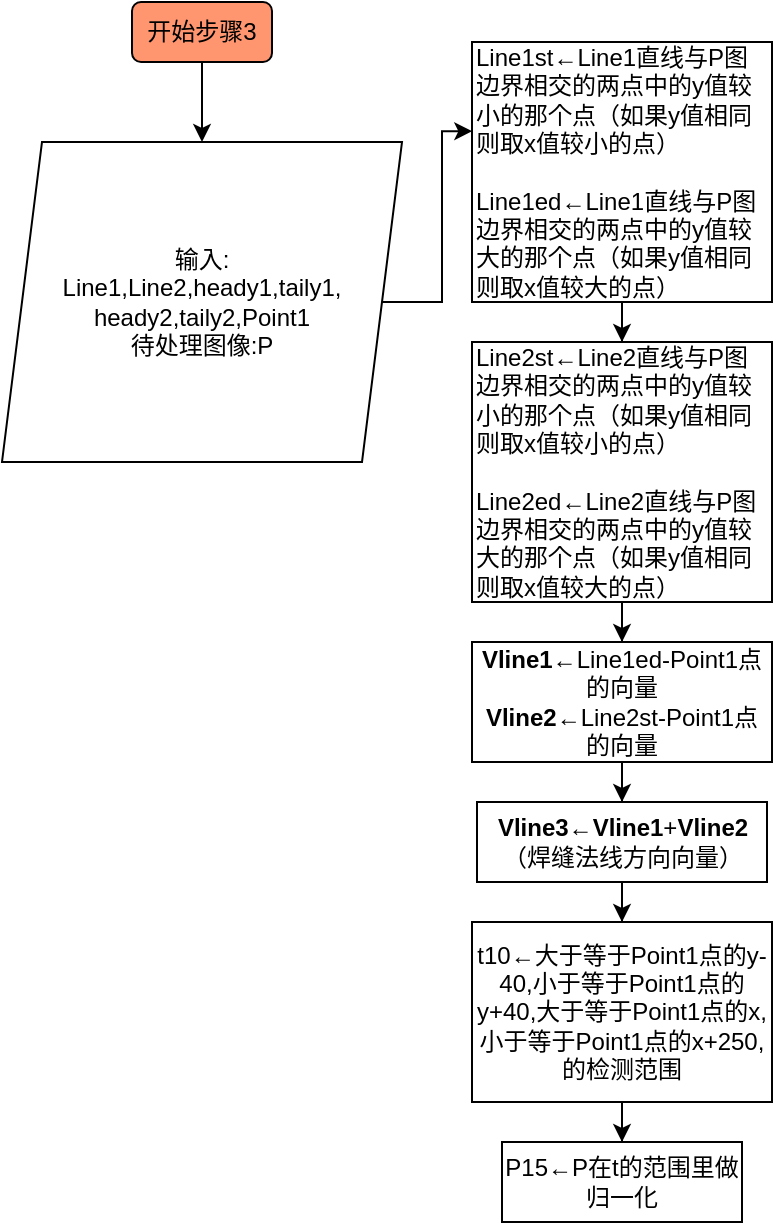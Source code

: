 <mxfile version="20.8.13" type="github">
  <diagram name="第 1 页" id="rETTcwL7LsP54SnjjD1j">
    <mxGraphModel dx="724" dy="401" grid="1" gridSize="10" guides="1" tooltips="1" connect="1" arrows="1" fold="1" page="1" pageScale="1" pageWidth="827" pageHeight="1169" math="0" shadow="0">
      <root>
        <mxCell id="0" />
        <mxCell id="1" parent="0" />
        <mxCell id="cih99ucHB3GzwZgFhCS5-3" value="" style="edgeStyle=orthogonalEdgeStyle;rounded=0;orthogonalLoop=1;jettySize=auto;html=1;" edge="1" parent="1" source="cih99ucHB3GzwZgFhCS5-1" target="cih99ucHB3GzwZgFhCS5-2">
          <mxGeometry relative="1" as="geometry" />
        </mxCell>
        <mxCell id="cih99ucHB3GzwZgFhCS5-1" value="开始步骤3" style="rounded=1;whiteSpace=wrap;html=1;fillColor=#FF9670;" vertex="1" parent="1">
          <mxGeometry x="70" y="10" width="70" height="30" as="geometry" />
        </mxCell>
        <mxCell id="cih99ucHB3GzwZgFhCS5-9" style="edgeStyle=orthogonalEdgeStyle;rounded=0;orthogonalLoop=1;jettySize=auto;html=1;entryX=0.001;entryY=0.343;entryDx=0;entryDy=0;entryPerimeter=0;" edge="1" parent="1" source="cih99ucHB3GzwZgFhCS5-2" target="cih99ucHB3GzwZgFhCS5-6">
          <mxGeometry relative="1" as="geometry" />
        </mxCell>
        <mxCell id="cih99ucHB3GzwZgFhCS5-2" value="输入:&lt;br&gt;Line1,Line2,heady1,taily1,&lt;br&gt;heady2,taily2,Point1&lt;br&gt;待处理图像:P" style="shape=parallelogram;perimeter=parallelogramPerimeter;whiteSpace=wrap;html=1;fixedSize=1;" vertex="1" parent="1">
          <mxGeometry x="5" y="80" width="200" height="160" as="geometry" />
        </mxCell>
        <mxCell id="cih99ucHB3GzwZgFhCS5-10" value="" style="edgeStyle=orthogonalEdgeStyle;rounded=0;orthogonalLoop=1;jettySize=auto;html=1;" edge="1" parent="1" source="cih99ucHB3GzwZgFhCS5-6" target="cih99ucHB3GzwZgFhCS5-8">
          <mxGeometry relative="1" as="geometry" />
        </mxCell>
        <mxCell id="cih99ucHB3GzwZgFhCS5-6" value="Line1st←Line1直线与P图边界相交的两点中的y值较小的那个点（如果y值相同则取x值较小的点）&lt;br&gt;&lt;br&gt;Line1ed←Line1直线与P图边界相交的两点中的y值较大的那个点（如果y值相同则取x值较大的点）" style="rounded=0;whiteSpace=wrap;html=1;align=left;" vertex="1" parent="1">
          <mxGeometry x="240" y="30" width="150" height="130" as="geometry" />
        </mxCell>
        <mxCell id="cih99ucHB3GzwZgFhCS5-12" value="" style="edgeStyle=orthogonalEdgeStyle;rounded=0;orthogonalLoop=1;jettySize=auto;html=1;" edge="1" parent="1" source="cih99ucHB3GzwZgFhCS5-8" target="cih99ucHB3GzwZgFhCS5-11">
          <mxGeometry relative="1" as="geometry" />
        </mxCell>
        <mxCell id="cih99ucHB3GzwZgFhCS5-8" value="Line2st←Line2直线与P图边界相交的两点中的y值较小的那个点（如果y值相同则取x值较小的点）&lt;br&gt;&lt;br&gt;Line2ed←Line2直线与P图边界相交的两点中的y值较大的那个点（如果y值相同则取x值较大的点）" style="rounded=0;whiteSpace=wrap;html=1;align=left;" vertex="1" parent="1">
          <mxGeometry x="240" y="180" width="150" height="130" as="geometry" />
        </mxCell>
        <mxCell id="cih99ucHB3GzwZgFhCS5-11" value="&lt;b&gt;Vline1←&lt;/b&gt;Line1ed-Point1点的向量" style="rounded=0;whiteSpace=wrap;html=1;" vertex="1" parent="1">
          <mxGeometry x="240" y="330" width="150" height="60" as="geometry" />
        </mxCell>
        <mxCell id="cih99ucHB3GzwZgFhCS5-15" value="" style="edgeStyle=orthogonalEdgeStyle;rounded=0;orthogonalLoop=1;jettySize=auto;html=1;" edge="1" parent="1" source="cih99ucHB3GzwZgFhCS5-13" target="cih99ucHB3GzwZgFhCS5-14">
          <mxGeometry relative="1" as="geometry" />
        </mxCell>
        <mxCell id="cih99ucHB3GzwZgFhCS5-13" value="&lt;b&gt;Vline1←&lt;/b&gt;Line1ed-Point1点的向量&lt;br&gt;&lt;b&gt;Vline2&lt;/b&gt;←Line2st-Point1点的向量" style="rounded=0;whiteSpace=wrap;html=1;" vertex="1" parent="1">
          <mxGeometry x="240" y="330" width="150" height="60" as="geometry" />
        </mxCell>
        <mxCell id="cih99ucHB3GzwZgFhCS5-18" value="" style="edgeStyle=orthogonalEdgeStyle;rounded=0;orthogonalLoop=1;jettySize=auto;html=1;" edge="1" parent="1" source="cih99ucHB3GzwZgFhCS5-14" target="cih99ucHB3GzwZgFhCS5-16">
          <mxGeometry relative="1" as="geometry" />
        </mxCell>
        <mxCell id="cih99ucHB3GzwZgFhCS5-14" value="&lt;b&gt;Vline3←&lt;/b&gt;&lt;b style=&quot;border-color: var(--border-color);&quot;&gt;Vline1&lt;/b&gt;&lt;span style=&quot;border-color: var(--border-color);&quot;&gt;+&lt;/span&gt;&lt;span style=&quot;border-color: var(--border-color);&quot;&gt;&lt;b&gt;Vline2&lt;/b&gt;&lt;br&gt;（焊缝法线方向向量）&lt;br&gt;&lt;/span&gt;" style="rounded=0;whiteSpace=wrap;html=1;" vertex="1" parent="1">
          <mxGeometry x="242.5" y="410" width="145" height="40" as="geometry" />
        </mxCell>
        <mxCell id="cih99ucHB3GzwZgFhCS5-20" value="" style="edgeStyle=orthogonalEdgeStyle;rounded=0;orthogonalLoop=1;jettySize=auto;html=1;" edge="1" parent="1" source="cih99ucHB3GzwZgFhCS5-16" target="cih99ucHB3GzwZgFhCS5-19">
          <mxGeometry relative="1" as="geometry" />
        </mxCell>
        <mxCell id="cih99ucHB3GzwZgFhCS5-16" value="t10←大于等于Point1点的y-40,小于等于Point1点的y+40,大于等于Point1点的x,小于等于Point1点的x+250,的检测范围" style="rounded=0;whiteSpace=wrap;html=1;" vertex="1" parent="1">
          <mxGeometry x="240" y="470" width="150" height="90" as="geometry" />
        </mxCell>
        <mxCell id="cih99ucHB3GzwZgFhCS5-19" value="P15←P在t的范围里做归一化" style="rounded=0;whiteSpace=wrap;html=1;" vertex="1" parent="1">
          <mxGeometry x="255" y="580" width="120" height="40" as="geometry" />
        </mxCell>
      </root>
    </mxGraphModel>
  </diagram>
</mxfile>
